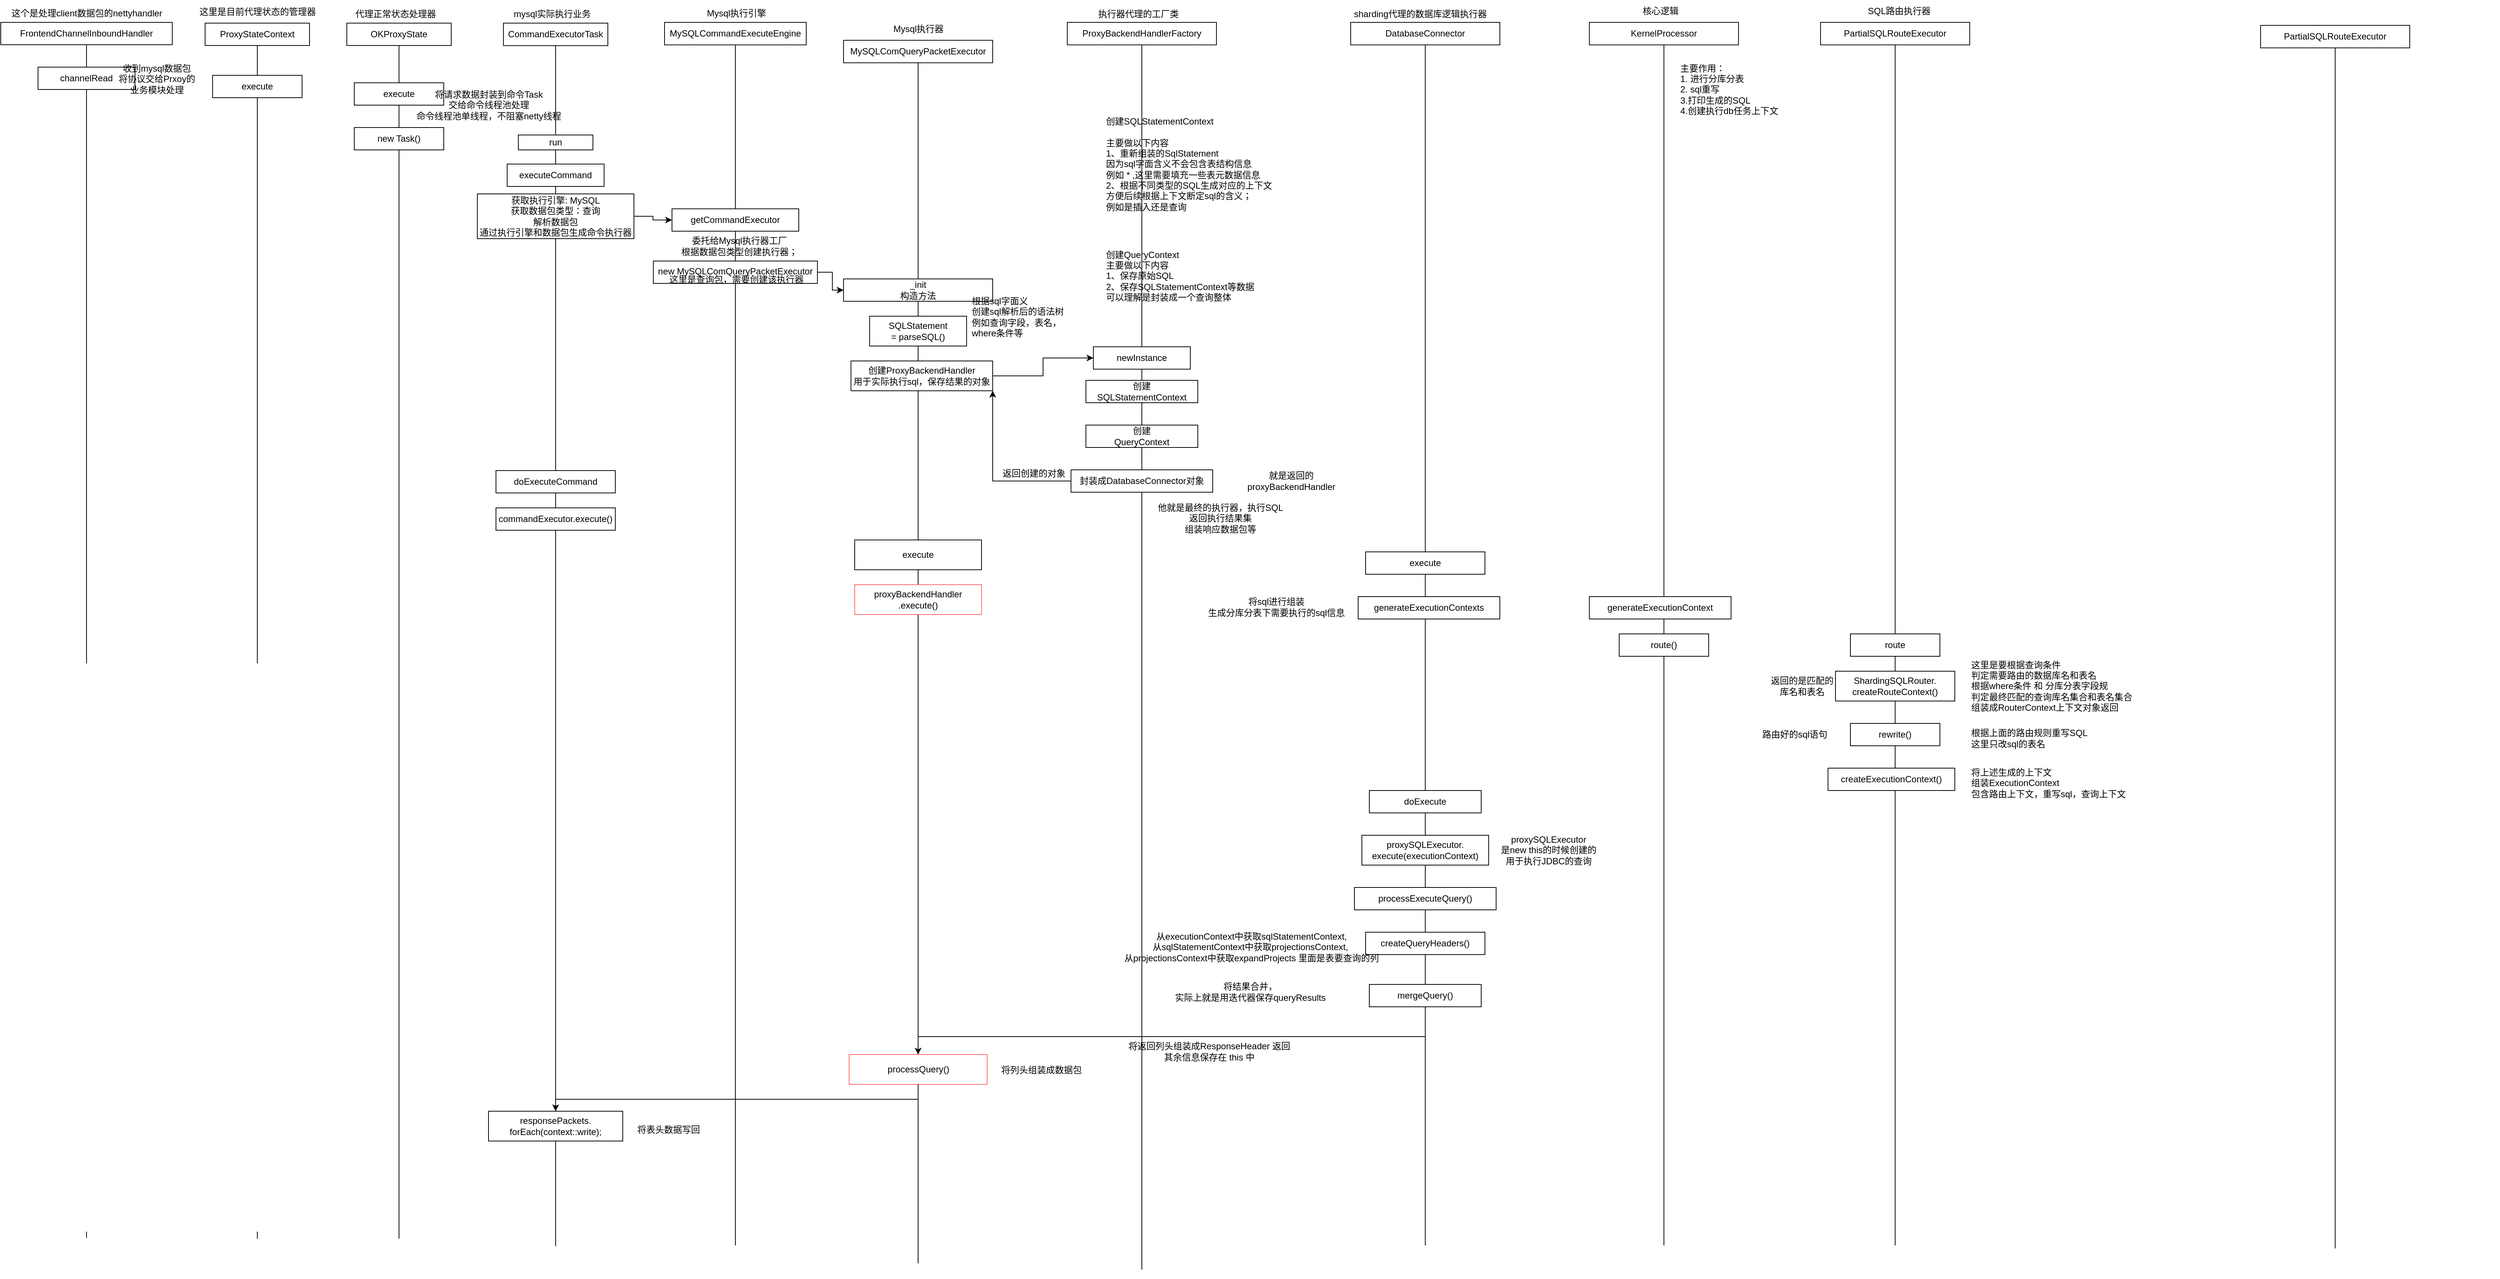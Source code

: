 <mxfile version="21.6.8" type="github">
  <diagram name="第 1 页" id="eEeRUdgtlv-osGGo4KyX">
    <mxGraphModel dx="1059" dy="643" grid="1" gridSize="10" guides="1" tooltips="1" connect="1" arrows="1" fold="1" page="1" pageScale="1" pageWidth="4681" pageHeight="3300" math="0" shadow="0">
      <root>
        <mxCell id="0" />
        <mxCell id="1" parent="0" />
        <mxCell id="jJ9oYjbHO_kGSj09Swgw-1" value="FrontendChannelInboundHandler" style="whiteSpace=wrap;html=1;" parent="1" vertex="1">
          <mxGeometry x="40" y="30" width="230" height="30" as="geometry" />
        </mxCell>
        <mxCell id="jJ9oYjbHO_kGSj09Swgw-2" value="" style="endArrow=none;html=1;rounded=0;entryX=0.5;entryY=1;entryDx=0;entryDy=0;" parent="1" target="jJ9oYjbHO_kGSj09Swgw-1" edge="1">
          <mxGeometry width="50" height="50" relative="1" as="geometry">
            <mxPoint x="155" y="1660" as="sourcePoint" />
            <mxPoint x="170" y="290" as="targetPoint" />
          </mxGeometry>
        </mxCell>
        <mxCell id="jJ9oYjbHO_kGSj09Swgw-3" value="channelRead" style="whiteSpace=wrap;html=1;" parent="1" vertex="1">
          <mxGeometry x="90" y="90" width="130" height="30" as="geometry" />
        </mxCell>
        <mxCell id="jJ9oYjbHO_kGSj09Swgw-6" value="这个是处理client数据包的nettyhandler" style="text;html=1;align=center;verticalAlign=middle;resizable=0;points=[];autosize=1;strokeColor=none;fillColor=none;" parent="1" vertex="1">
          <mxGeometry x="40" y="3" width="230" height="30" as="geometry" />
        </mxCell>
        <mxCell id="jJ9oYjbHO_kGSj09Swgw-9" value="" style="group" parent="1" vertex="1" connectable="0">
          <mxGeometry x="314" y="31" width="140" height="1630" as="geometry" />
        </mxCell>
        <mxCell id="jJ9oYjbHO_kGSj09Swgw-4" value="ProxyStateContext" style="whiteSpace=wrap;html=1;" parent="jJ9oYjbHO_kGSj09Swgw-9" vertex="1">
          <mxGeometry width="140" height="30" as="geometry" />
        </mxCell>
        <mxCell id="jJ9oYjbHO_kGSj09Swgw-5" value="" style="endArrow=none;html=1;rounded=0;entryX=0.5;entryY=1;entryDx=0;entryDy=0;" parent="jJ9oYjbHO_kGSj09Swgw-9" target="jJ9oYjbHO_kGSj09Swgw-4" edge="1">
          <mxGeometry width="50" height="50" relative="1" as="geometry">
            <mxPoint x="70" y="1630" as="sourcePoint" />
            <mxPoint x="130" y="260" as="targetPoint" />
          </mxGeometry>
        </mxCell>
        <mxCell id="jJ9oYjbHO_kGSj09Swgw-19" value="execute" style="whiteSpace=wrap;html=1;" parent="jJ9oYjbHO_kGSj09Swgw-9" vertex="1">
          <mxGeometry x="10" y="70" width="120" height="30" as="geometry" />
        </mxCell>
        <mxCell id="jJ9oYjbHO_kGSj09Swgw-10" value="" style="group" parent="1" vertex="1" connectable="0">
          <mxGeometry x="504" y="31" width="140" height="1630" as="geometry" />
        </mxCell>
        <mxCell id="jJ9oYjbHO_kGSj09Swgw-11" value="OKProxyState" style="whiteSpace=wrap;html=1;" parent="jJ9oYjbHO_kGSj09Swgw-10" vertex="1">
          <mxGeometry width="140" height="30" as="geometry" />
        </mxCell>
        <mxCell id="jJ9oYjbHO_kGSj09Swgw-12" value="" style="endArrow=none;html=1;rounded=0;entryX=0.5;entryY=1;entryDx=0;entryDy=0;" parent="jJ9oYjbHO_kGSj09Swgw-10" target="jJ9oYjbHO_kGSj09Swgw-11" edge="1">
          <mxGeometry width="50" height="50" relative="1" as="geometry">
            <mxPoint x="70" y="1630" as="sourcePoint" />
            <mxPoint x="130" y="260" as="targetPoint" />
          </mxGeometry>
        </mxCell>
        <mxCell id="jJ9oYjbHO_kGSj09Swgw-20" value="execute" style="whiteSpace=wrap;html=1;" parent="jJ9oYjbHO_kGSj09Swgw-10" vertex="1">
          <mxGeometry x="10" y="80" width="120" height="30" as="geometry" />
        </mxCell>
        <mxCell id="jJ9oYjbHO_kGSj09Swgw-28" value="new Task()" style="whiteSpace=wrap;html=1;" parent="jJ9oYjbHO_kGSj09Swgw-10" vertex="1">
          <mxGeometry x="10" y="140" width="120" height="30" as="geometry" />
        </mxCell>
        <mxCell id="jJ9oYjbHO_kGSj09Swgw-13" value="这里是目前代理状态的管理器" style="text;html=1;align=center;verticalAlign=middle;resizable=0;points=[];autosize=1;strokeColor=none;fillColor=none;" parent="1" vertex="1">
          <mxGeometry x="294" y="1" width="180" height="30" as="geometry" />
        </mxCell>
        <mxCell id="jJ9oYjbHO_kGSj09Swgw-14" value="" style="group;align=center;" parent="1" vertex="1" connectable="0">
          <mxGeometry x="714" y="31" width="175" height="1640" as="geometry" />
        </mxCell>
        <mxCell id="jJ9oYjbHO_kGSj09Swgw-15" value="CommandExecutorTask" style="whiteSpace=wrap;html=1;" parent="jJ9oYjbHO_kGSj09Swgw-14" vertex="1">
          <mxGeometry width="140" height="30.184" as="geometry" />
        </mxCell>
        <mxCell id="jJ9oYjbHO_kGSj09Swgw-16" value="" style="endArrow=none;html=1;rounded=0;entryX=0.5;entryY=1;entryDx=0;entryDy=0;" parent="jJ9oYjbHO_kGSj09Swgw-14" target="jJ9oYjbHO_kGSj09Swgw-15" edge="1">
          <mxGeometry width="50" height="50" relative="1" as="geometry">
            <mxPoint x="70" y="1640" as="sourcePoint" />
            <mxPoint x="130" y="261.595" as="targetPoint" />
          </mxGeometry>
        </mxCell>
        <mxCell id="jJ9oYjbHO_kGSj09Swgw-29" value="run" style="whiteSpace=wrap;html=1;" parent="jJ9oYjbHO_kGSj09Swgw-14" vertex="1">
          <mxGeometry x="20" y="150" width="100" height="20" as="geometry" />
        </mxCell>
        <mxCell id="jJ9oYjbHO_kGSj09Swgw-32" value="executeCommand" style="whiteSpace=wrap;html=1;" parent="jJ9oYjbHO_kGSj09Swgw-14" vertex="1">
          <mxGeometry x="5" y="189" width="130" height="30" as="geometry" />
        </mxCell>
        <mxCell id="jJ9oYjbHO_kGSj09Swgw-33" value="获取执行引擎: MySQL&lt;br&gt;获取数据包类型：查询&lt;br&gt;解析数据包&lt;br&gt;通过执行引擎和数据包生成命令执行器" style="whiteSpace=wrap;html=1;align=center;" parent="jJ9oYjbHO_kGSj09Swgw-14" vertex="1">
          <mxGeometry x="-35" y="229" width="210" height="60" as="geometry" />
        </mxCell>
        <mxCell id="jJ9oYjbHO_kGSj09Swgw-76" value="doExecuteCommand" style="whiteSpace=wrap;html=1;" parent="jJ9oYjbHO_kGSj09Swgw-14" vertex="1">
          <mxGeometry x="-10" y="600" width="160" height="30" as="geometry" />
        </mxCell>
        <mxCell id="jJ9oYjbHO_kGSj09Swgw-82" value="commandExecutor.execute()" style="whiteSpace=wrap;html=1;" parent="jJ9oYjbHO_kGSj09Swgw-14" vertex="1">
          <mxGeometry x="-10" y="650" width="160" height="30" as="geometry" />
        </mxCell>
        <mxCell id="MQdfIhm337BqC4CpLuAk-26" value="responsePackets.&lt;br&gt;forEach(context::write);" style="whiteSpace=wrap;html=1;" vertex="1" parent="jJ9oYjbHO_kGSj09Swgw-14">
          <mxGeometry x="-20" y="1459" width="180" height="40" as="geometry" />
        </mxCell>
        <mxCell id="jJ9oYjbHO_kGSj09Swgw-18" value="代理正常状态处理器" style="text;html=1;align=center;verticalAlign=middle;resizable=0;points=[];autosize=1;strokeColor=none;fillColor=none;" parent="1" vertex="1">
          <mxGeometry x="504" y="4" width="130" height="30" as="geometry" />
        </mxCell>
        <mxCell id="jJ9oYjbHO_kGSj09Swgw-22" value="收到mysql数据包&lt;br&gt;将协议交给Prxoy的&lt;br&gt;业务模块处理" style="text;html=1;align=center;verticalAlign=middle;resizable=0;points=[];autosize=1;strokeColor=none;fillColor=none;" parent="1" vertex="1">
          <mxGeometry x="184" y="76" width="130" height="60" as="geometry" />
        </mxCell>
        <mxCell id="jJ9oYjbHO_kGSj09Swgw-30" value="将请求数据封装到命令Task&lt;br&gt;交给命令线程池处理&lt;br&gt;命令线程池单线程，不阻塞netty线程" style="text;html=1;align=center;verticalAlign=middle;resizable=0;points=[];autosize=1;strokeColor=none;fillColor=none;" parent="1" vertex="1">
          <mxGeometry x="584" y="111" width="220" height="60" as="geometry" />
        </mxCell>
        <mxCell id="jJ9oYjbHO_kGSj09Swgw-31" value="mysql实际执行业务" style="text;html=1;align=center;verticalAlign=middle;resizable=0;points=[];autosize=1;strokeColor=none;fillColor=none;" parent="1" vertex="1">
          <mxGeometry x="714" y="4" width="130" height="30" as="geometry" />
        </mxCell>
        <mxCell id="jJ9oYjbHO_kGSj09Swgw-34" value="" style="group" parent="1" vertex="1" connectable="0">
          <mxGeometry x="930" y="30" width="205" height="1640" as="geometry" />
        </mxCell>
        <mxCell id="jJ9oYjbHO_kGSj09Swgw-35" value="MySQLCommandExecuteEngine" style="whiteSpace=wrap;html=1;" parent="jJ9oYjbHO_kGSj09Swgw-34" vertex="1">
          <mxGeometry width="190" height="30.184" as="geometry" />
        </mxCell>
        <mxCell id="jJ9oYjbHO_kGSj09Swgw-36" value="" style="endArrow=none;html=1;rounded=0;entryX=0.5;entryY=1;entryDx=0;entryDy=0;" parent="jJ9oYjbHO_kGSj09Swgw-34" target="jJ9oYjbHO_kGSj09Swgw-35" edge="1">
          <mxGeometry width="50" height="50" relative="1" as="geometry">
            <mxPoint x="95" y="1640" as="sourcePoint" />
            <mxPoint x="176.429" y="261.595" as="targetPoint" />
          </mxGeometry>
        </mxCell>
        <mxCell id="jJ9oYjbHO_kGSj09Swgw-38" value="getCommandExecutor" style="whiteSpace=wrap;html=1;" parent="jJ9oYjbHO_kGSj09Swgw-34" vertex="1">
          <mxGeometry x="10" y="250" width="170" height="30" as="geometry" />
        </mxCell>
        <mxCell id="jJ9oYjbHO_kGSj09Swgw-40" value="new MySQLComQueryPacketExecutor" style="whiteSpace=wrap;html=1;verticalAlign=top;" parent="jJ9oYjbHO_kGSj09Swgw-34" vertex="1">
          <mxGeometry x="-15" y="320" width="220" height="30" as="geometry" />
        </mxCell>
        <mxCell id="jJ9oYjbHO_kGSj09Swgw-41" value="委托给Mysql执行器工厂&lt;br&gt;根据数据包类型创建执行器；" style="text;html=1;align=center;verticalAlign=middle;resizable=0;points=[];autosize=1;strokeColor=none;fillColor=none;" parent="jJ9oYjbHO_kGSj09Swgw-34" vertex="1">
          <mxGeometry x="10" y="280" width="180" height="40" as="geometry" />
        </mxCell>
        <mxCell id="jJ9oYjbHO_kGSj09Swgw-42" value="这里是查询包，需要创建该执行器" style="text;html=1;align=center;verticalAlign=top;resizable=0;points=[];autosize=1;strokeColor=none;fillColor=none;" parent="jJ9oYjbHO_kGSj09Swgw-34" vertex="1">
          <mxGeometry x="-4" y="331" width="200" height="30" as="geometry" />
        </mxCell>
        <mxCell id="jJ9oYjbHO_kGSj09Swgw-37" value="Mysql执行引擎" style="text;html=1;align=center;verticalAlign=middle;resizable=0;points=[];autosize=1;strokeColor=none;fillColor=none;" parent="1" vertex="1">
          <mxGeometry x="976" y="3" width="100" height="30" as="geometry" />
        </mxCell>
        <mxCell id="jJ9oYjbHO_kGSj09Swgw-43" value="Z" style="group" parent="1" vertex="1" connectable="0">
          <mxGeometry x="1170" y="54" width="200" height="1640" as="geometry" />
        </mxCell>
        <mxCell id="jJ9oYjbHO_kGSj09Swgw-44" value="MySQLComQueryPacketExecutor" style="whiteSpace=wrap;html=1;" parent="jJ9oYjbHO_kGSj09Swgw-43" vertex="1">
          <mxGeometry width="200" height="30.184" as="geometry" />
        </mxCell>
        <mxCell id="jJ9oYjbHO_kGSj09Swgw-45" value="" style="endArrow=none;html=1;rounded=0;entryX=0.5;entryY=1;entryDx=0;entryDy=0;" parent="jJ9oYjbHO_kGSj09Swgw-43" target="jJ9oYjbHO_kGSj09Swgw-44" edge="1">
          <mxGeometry width="50" height="50" relative="1" as="geometry">
            <mxPoint x="100" y="1640" as="sourcePoint" />
            <mxPoint x="185.714" y="261.595" as="targetPoint" />
          </mxGeometry>
        </mxCell>
        <mxCell id="jJ9oYjbHO_kGSj09Swgw-46" value="_init&lt;br&gt;构造方法" style="whiteSpace=wrap;html=1;" parent="jJ9oYjbHO_kGSj09Swgw-43" vertex="1">
          <mxGeometry y="320" width="200" height="30" as="geometry" />
        </mxCell>
        <mxCell id="jJ9oYjbHO_kGSj09Swgw-47" value="SQLStatement&lt;br&gt;= parseSQL()" style="whiteSpace=wrap;html=1;" parent="jJ9oYjbHO_kGSj09Swgw-43" vertex="1">
          <mxGeometry x="35" y="370" width="130" height="40" as="geometry" />
        </mxCell>
        <mxCell id="jJ9oYjbHO_kGSj09Swgw-58" value="Mysql执行器" style="text;html=1;align=center;verticalAlign=middle;resizable=0;points=[];autosize=1;strokeColor=none;fillColor=none;" parent="jJ9oYjbHO_kGSj09Swgw-43" vertex="1">
          <mxGeometry x="55" y="-30" width="90" height="30" as="geometry" />
        </mxCell>
        <mxCell id="jJ9oYjbHO_kGSj09Swgw-60" value="创建ProxyBackendHandler&lt;br&gt;用于实际执行sql，保存结果的对象" style="whiteSpace=wrap;html=1;" parent="jJ9oYjbHO_kGSj09Swgw-43" vertex="1">
          <mxGeometry x="10" y="430" width="190" height="40" as="geometry" />
        </mxCell>
        <mxCell id="jJ9oYjbHO_kGSj09Swgw-84" value="proxyBackendHandler&lt;br&gt;.execute()" style="whiteSpace=wrap;html=1;strokeColor=#FF6666;" parent="jJ9oYjbHO_kGSj09Swgw-43" vertex="1">
          <mxGeometry x="15" y="730" width="170" height="40" as="geometry" />
        </mxCell>
        <mxCell id="MQdfIhm337BqC4CpLuAk-20" value="processQuery()" style="whiteSpace=wrap;html=1;strokeColor=#FF6666;" vertex="1" parent="jJ9oYjbHO_kGSj09Swgw-43">
          <mxGeometry x="7.5" y="1360" width="185" height="40" as="geometry" />
        </mxCell>
        <mxCell id="MQdfIhm337BqC4CpLuAk-22" value="execute" style="whiteSpace=wrap;html=1;" vertex="1" parent="jJ9oYjbHO_kGSj09Swgw-43">
          <mxGeometry x="15" y="670" width="170" height="40" as="geometry" />
        </mxCell>
        <mxCell id="jJ9oYjbHO_kGSj09Swgw-59" value="根据sql字面义&lt;br&gt;创建sql解析后的语法树&lt;br&gt;例如查询字段，表名，&lt;br&gt;where条件等" style="text;html=1;align=left;verticalAlign=middle;resizable=0;points=[];autosize=1;strokeColor=none;fillColor=none;" parent="1" vertex="1">
          <mxGeometry x="1340" y="390" width="150" height="70" as="geometry" />
        </mxCell>
        <mxCell id="jJ9oYjbHO_kGSj09Swgw-61" value="" style="group" parent="1" vertex="1" connectable="0">
          <mxGeometry x="1850" y="30" width="390" height="1680" as="geometry" />
        </mxCell>
        <mxCell id="jJ9oYjbHO_kGSj09Swgw-62" value="DatabaseConnector" style="whiteSpace=wrap;html=1;" parent="jJ9oYjbHO_kGSj09Swgw-61" vertex="1">
          <mxGeometry width="200" height="30.184" as="geometry" />
        </mxCell>
        <mxCell id="jJ9oYjbHO_kGSj09Swgw-63" value="" style="endArrow=none;html=1;rounded=0;entryX=0.5;entryY=1;entryDx=0;entryDy=0;" parent="jJ9oYjbHO_kGSj09Swgw-61" target="jJ9oYjbHO_kGSj09Swgw-62" edge="1">
          <mxGeometry width="50" height="50" relative="1" as="geometry">
            <mxPoint x="100" y="1640" as="sourcePoint" />
            <mxPoint x="185.714" y="261.595" as="targetPoint" />
          </mxGeometry>
        </mxCell>
        <mxCell id="jJ9oYjbHO_kGSj09Swgw-88" value="execute" style="whiteSpace=wrap;html=1;" parent="jJ9oYjbHO_kGSj09Swgw-61" vertex="1">
          <mxGeometry x="20" y="710" width="160" height="30" as="geometry" />
        </mxCell>
        <mxCell id="jJ9oYjbHO_kGSj09Swgw-89" value="generateExecutionContexts" style="whiteSpace=wrap;html=1;" parent="jJ9oYjbHO_kGSj09Swgw-61" vertex="1">
          <mxGeometry x="10" y="770" width="190" height="30" as="geometry" />
        </mxCell>
        <mxCell id="MQdfIhm337BqC4CpLuAk-1" value="doExecute" style="whiteSpace=wrap;html=1;" vertex="1" parent="jJ9oYjbHO_kGSj09Swgw-61">
          <mxGeometry x="25" y="1030" width="150" height="30" as="geometry" />
        </mxCell>
        <mxCell id="MQdfIhm337BqC4CpLuAk-3" value="proxySQLExecutor.&lt;br&gt;execute(executionContext)" style="whiteSpace=wrap;html=1;" vertex="1" parent="jJ9oYjbHO_kGSj09Swgw-61">
          <mxGeometry x="15" y="1090" width="170" height="40" as="geometry" />
        </mxCell>
        <mxCell id="MQdfIhm337BqC4CpLuAk-4" value="proxySQLExecutor&lt;br&gt;是new this的时候创建的&lt;br&gt;用于执行JDBC的查询" style="text;html=1;align=center;verticalAlign=middle;resizable=0;points=[];autosize=1;strokeColor=none;fillColor=none;" vertex="1" parent="jJ9oYjbHO_kGSj09Swgw-61">
          <mxGeometry x="190" y="1080" width="150" height="60" as="geometry" />
        </mxCell>
        <mxCell id="MQdfIhm337BqC4CpLuAk-13" value="processExecuteQuery()" style="whiteSpace=wrap;html=1;" vertex="1" parent="jJ9oYjbHO_kGSj09Swgw-61">
          <mxGeometry x="5" y="1160" width="190" height="30" as="geometry" />
        </mxCell>
        <mxCell id="MQdfIhm337BqC4CpLuAk-14" value="createQueryHeaders()" style="whiteSpace=wrap;html=1;" vertex="1" parent="jJ9oYjbHO_kGSj09Swgw-61">
          <mxGeometry x="20" y="1220" width="160" height="30" as="geometry" />
        </mxCell>
        <mxCell id="MQdfIhm337BqC4CpLuAk-17" value="mergeQuery()" style="whiteSpace=wrap;html=1;" vertex="1" parent="jJ9oYjbHO_kGSj09Swgw-61">
          <mxGeometry x="25" y="1290" width="150" height="30" as="geometry" />
        </mxCell>
        <mxCell id="jJ9oYjbHO_kGSj09Swgw-26" value="ProxyBackendHandlerFactory" style="whiteSpace=wrap;html=1;" parent="1" vertex="1">
          <mxGeometry x="1470" y="30" width="200" height="30.184" as="geometry" />
        </mxCell>
        <mxCell id="jJ9oYjbHO_kGSj09Swgw-65" value="" style="endArrow=none;html=1;rounded=0;entryX=0.5;entryY=1;entryDx=0;entryDy=0;" parent="1" target="jJ9oYjbHO_kGSj09Swgw-26" edge="1">
          <mxGeometry width="50" height="50" relative="1" as="geometry">
            <mxPoint x="1570" y="1702.353" as="sourcePoint" />
            <mxPoint x="1620" y="200" as="targetPoint" />
          </mxGeometry>
        </mxCell>
        <mxCell id="jJ9oYjbHO_kGSj09Swgw-66" value="执行器代理的工厂类" style="text;html=1;align=center;verticalAlign=middle;resizable=0;points=[];autosize=1;strokeColor=none;fillColor=none;" parent="1" vertex="1">
          <mxGeometry x="1500" y="4" width="130" height="30" as="geometry" />
        </mxCell>
        <mxCell id="jJ9oYjbHO_kGSj09Swgw-67" value="newInstance" style="whiteSpace=wrap;html=1;" parent="1" vertex="1">
          <mxGeometry x="1505" y="465" width="130" height="30" as="geometry" />
        </mxCell>
        <mxCell id="jJ9oYjbHO_kGSj09Swgw-68" value="创建&lt;br&gt;SQLStatementContext" style="whiteSpace=wrap;html=1;" parent="1" vertex="1">
          <mxGeometry x="1495" y="510" width="150" height="30" as="geometry" />
        </mxCell>
        <mxCell id="jJ9oYjbHO_kGSj09Swgw-70" value="创建&lt;span style=&quot;text-align: center;&quot;&gt;SQLStatementContext&lt;br&gt;&lt;/span&gt;&lt;br&gt;主要做以下内容&lt;br&gt;1、重新组装的SqlStatement&lt;br&gt;因为sql字面含义不会包含表结构信息&lt;br&gt;例如 * ,这里需要填充一些表元数据信息&lt;br&gt;2、根据不同类型的SQL生成对应的上下文&lt;br&gt;方便后续根据上下文断定sql的含义；&lt;br&gt;例如是插入还是查询" style="text;html=1;align=left;verticalAlign=middle;resizable=0;points=[];autosize=1;strokeColor=none;fillColor=none;" parent="1" vertex="1">
          <mxGeometry x="1520" y="150" width="250" height="140" as="geometry" />
        </mxCell>
        <mxCell id="jJ9oYjbHO_kGSj09Swgw-71" value="创建&lt;br&gt;QueryContext" style="whiteSpace=wrap;html=1;" parent="1" vertex="1">
          <mxGeometry x="1495" y="570" width="150" height="30" as="geometry" />
        </mxCell>
        <mxCell id="jJ9oYjbHO_kGSj09Swgw-72" value="创建QueryContext&lt;br&gt;主要做以下内容&lt;br&gt;1、保存原始SQL&lt;br&gt;2、保存SQLStatementContext等数据&lt;br&gt;可以理解是封装成一个查询整体" style="text;html=1;align=left;verticalAlign=middle;resizable=0;points=[];autosize=1;strokeColor=none;fillColor=none;" parent="1" vertex="1">
          <mxGeometry x="1520" y="330" width="220" height="80" as="geometry" />
        </mxCell>
        <mxCell id="jJ9oYjbHO_kGSj09Swgw-80" style="edgeStyle=orthogonalEdgeStyle;rounded=0;orthogonalLoop=1;jettySize=auto;html=1;exitX=0;exitY=0.5;exitDx=0;exitDy=0;entryX=1;entryY=1;entryDx=0;entryDy=0;" parent="1" source="jJ9oYjbHO_kGSj09Swgw-73" target="jJ9oYjbHO_kGSj09Swgw-60" edge="1">
          <mxGeometry relative="1" as="geometry" />
        </mxCell>
        <mxCell id="jJ9oYjbHO_kGSj09Swgw-73" value="封装成DatabaseConnector对象" style="whiteSpace=wrap;html=1;" parent="1" vertex="1">
          <mxGeometry x="1475" y="630" width="190" height="30" as="geometry" />
        </mxCell>
        <mxCell id="jJ9oYjbHO_kGSj09Swgw-74" value="就是返回的&lt;br&gt;proxyBackendHandler" style="text;html=1;align=center;verticalAlign=middle;resizable=0;points=[];autosize=1;strokeColor=none;fillColor=none;" parent="1" vertex="1">
          <mxGeometry x="1700" y="625" width="140" height="40" as="geometry" />
        </mxCell>
        <mxCell id="jJ9oYjbHO_kGSj09Swgw-75" value="他就是最终的执行器，执行SQL&lt;br&gt;返回执行结果集&lt;br&gt;组装响应数据包等" style="text;html=1;align=center;verticalAlign=middle;resizable=0;points=[];autosize=1;strokeColor=none;fillColor=none;" parent="1" vertex="1">
          <mxGeometry x="1580" y="665" width="190" height="60" as="geometry" />
        </mxCell>
        <mxCell id="jJ9oYjbHO_kGSj09Swgw-77" style="edgeStyle=orthogonalEdgeStyle;rounded=0;orthogonalLoop=1;jettySize=auto;html=1;exitX=1;exitY=0.5;exitDx=0;exitDy=0;" parent="1" source="jJ9oYjbHO_kGSj09Swgw-33" target="jJ9oYjbHO_kGSj09Swgw-38" edge="1">
          <mxGeometry relative="1" as="geometry" />
        </mxCell>
        <mxCell id="jJ9oYjbHO_kGSj09Swgw-78" style="edgeStyle=orthogonalEdgeStyle;rounded=0;orthogonalLoop=1;jettySize=auto;html=1;exitX=1;exitY=0.5;exitDx=0;exitDy=0;" parent="1" source="jJ9oYjbHO_kGSj09Swgw-40" target="jJ9oYjbHO_kGSj09Swgw-46" edge="1">
          <mxGeometry relative="1" as="geometry" />
        </mxCell>
        <mxCell id="jJ9oYjbHO_kGSj09Swgw-79" style="edgeStyle=orthogonalEdgeStyle;rounded=0;orthogonalLoop=1;jettySize=auto;html=1;exitX=1;exitY=0.5;exitDx=0;exitDy=0;entryX=0;entryY=0.5;entryDx=0;entryDy=0;" parent="1" source="jJ9oYjbHO_kGSj09Swgw-60" target="jJ9oYjbHO_kGSj09Swgw-67" edge="1">
          <mxGeometry relative="1" as="geometry" />
        </mxCell>
        <mxCell id="jJ9oYjbHO_kGSj09Swgw-81" value="返回创建的对象" style="text;html=1;align=center;verticalAlign=middle;resizable=0;points=[];autosize=1;strokeColor=none;fillColor=none;" parent="1" vertex="1">
          <mxGeometry x="1370" y="620" width="110" height="30" as="geometry" />
        </mxCell>
        <mxCell id="jJ9oYjbHO_kGSj09Swgw-85" value="" style="group" parent="1" vertex="1" connectable="0">
          <mxGeometry x="2170" y="30" width="470" height="1680" as="geometry" />
        </mxCell>
        <mxCell id="jJ9oYjbHO_kGSj09Swgw-86" value="KernelProcessor" style="whiteSpace=wrap;html=1;" parent="jJ9oYjbHO_kGSj09Swgw-85" vertex="1">
          <mxGeometry width="200" height="30.184" as="geometry" />
        </mxCell>
        <mxCell id="jJ9oYjbHO_kGSj09Swgw-87" value="" style="endArrow=none;html=1;rounded=0;entryX=0.5;entryY=1;entryDx=0;entryDy=0;" parent="jJ9oYjbHO_kGSj09Swgw-85" target="jJ9oYjbHO_kGSj09Swgw-86" edge="1">
          <mxGeometry width="50" height="50" relative="1" as="geometry">
            <mxPoint x="100" y="1640" as="sourcePoint" />
            <mxPoint x="185.714" y="261.595" as="targetPoint" />
          </mxGeometry>
        </mxCell>
        <mxCell id="jJ9oYjbHO_kGSj09Swgw-96" value="主要作用：&lt;br&gt;1. 进行分库分表&lt;br&gt;2. sql重写&lt;br&gt;3.打印生成的SQL&lt;br&gt;4.创建执行db任务上下文" style="text;html=1;align=left;verticalAlign=middle;resizable=0;points=[];autosize=1;strokeColor=none;fillColor=none;" parent="jJ9oYjbHO_kGSj09Swgw-85" vertex="1">
          <mxGeometry x="120" y="50" width="160" height="80" as="geometry" />
        </mxCell>
        <mxCell id="jJ9oYjbHO_kGSj09Swgw-97" value="route()" style="whiteSpace=wrap;html=1;" parent="jJ9oYjbHO_kGSj09Swgw-85" vertex="1">
          <mxGeometry x="40" y="820" width="120" height="30" as="geometry" />
        </mxCell>
        <mxCell id="jJ9oYjbHO_kGSj09Swgw-98" value="generateExecutionContext" style="whiteSpace=wrap;html=1;" parent="jJ9oYjbHO_kGSj09Swgw-85" vertex="1">
          <mxGeometry y="770" width="190" height="30" as="geometry" />
        </mxCell>
        <mxCell id="jJ9oYjbHO_kGSj09Swgw-114" value="返回的是匹配的&lt;br&gt;库名和表名" style="text;html=1;align=center;verticalAlign=middle;resizable=0;points=[];autosize=1;strokeColor=none;fillColor=none;" parent="jJ9oYjbHO_kGSj09Swgw-85" vertex="1">
          <mxGeometry x="230" y="870" width="110" height="40" as="geometry" />
        </mxCell>
        <mxCell id="jJ9oYjbHO_kGSj09Swgw-115" value="路由好的sql语句" style="text;html=1;align=center;verticalAlign=middle;resizable=0;points=[];autosize=1;strokeColor=none;fillColor=none;" parent="jJ9oYjbHO_kGSj09Swgw-85" vertex="1">
          <mxGeometry x="220" y="940" width="110" height="30" as="geometry" />
        </mxCell>
        <mxCell id="jJ9oYjbHO_kGSj09Swgw-90" value="将sql进行组装&lt;br&gt;生成分库分表下需要执行的sql信息" style="text;html=1;align=center;verticalAlign=middle;resizable=0;points=[];autosize=1;strokeColor=none;fillColor=none;" parent="1" vertex="1">
          <mxGeometry x="1645" y="794" width="210" height="40" as="geometry" />
        </mxCell>
        <mxCell id="jJ9oYjbHO_kGSj09Swgw-91" value="" style="group" parent="1" vertex="1" connectable="0">
          <mxGeometry x="2480" y="30" width="440" height="1680" as="geometry" />
        </mxCell>
        <mxCell id="jJ9oYjbHO_kGSj09Swgw-92" value="PartialSQLRouteExecutor" style="whiteSpace=wrap;html=1;" parent="jJ9oYjbHO_kGSj09Swgw-91" vertex="1">
          <mxGeometry width="200" height="30.184" as="geometry" />
        </mxCell>
        <mxCell id="jJ9oYjbHO_kGSj09Swgw-93" value="" style="endArrow=none;html=1;rounded=0;entryX=0.5;entryY=1;entryDx=0;entryDy=0;" parent="jJ9oYjbHO_kGSj09Swgw-91" target="jJ9oYjbHO_kGSj09Swgw-92" edge="1">
          <mxGeometry width="50" height="50" relative="1" as="geometry">
            <mxPoint x="100" y="1640" as="sourcePoint" />
            <mxPoint x="185.714" y="261.595" as="targetPoint" />
          </mxGeometry>
        </mxCell>
        <mxCell id="jJ9oYjbHO_kGSj09Swgw-105" value="route" style="whiteSpace=wrap;html=1;" parent="jJ9oYjbHO_kGSj09Swgw-91" vertex="1">
          <mxGeometry x="40" y="820" width="120" height="30" as="geometry" />
        </mxCell>
        <mxCell id="jJ9oYjbHO_kGSj09Swgw-106" value="ShardingSQLRouter.&lt;br&gt;createRouteContext()" style="whiteSpace=wrap;html=1;" parent="jJ9oYjbHO_kGSj09Swgw-91" vertex="1">
          <mxGeometry x="20" y="870" width="160" height="40" as="geometry" />
        </mxCell>
        <mxCell id="jJ9oYjbHO_kGSj09Swgw-108" value="这里是要根据查询条件&lt;br&gt;判定需要路由的数据库名和表名&lt;br&gt;根据where条件 和 分库分表字段规&lt;br&gt;判定最终匹配的查询库名集合和表名集合&lt;br&gt;组装成RouterContext上下文对象返回" style="text;html=1;align=left;verticalAlign=middle;resizable=0;points=[];autosize=1;strokeColor=none;fillColor=none;" parent="jJ9oYjbHO_kGSj09Swgw-91" vertex="1">
          <mxGeometry x="200" y="850" width="240" height="80" as="geometry" />
        </mxCell>
        <mxCell id="jJ9oYjbHO_kGSj09Swgw-110" value="rewrite()" style="whiteSpace=wrap;html=1;" parent="jJ9oYjbHO_kGSj09Swgw-91" vertex="1">
          <mxGeometry x="40" y="940" width="120" height="30" as="geometry" />
        </mxCell>
        <mxCell id="jJ9oYjbHO_kGSj09Swgw-111" value="根据上面的路由规则重写SQL&lt;br&gt;这里只改sql的表名" style="text;html=1;align=left;verticalAlign=middle;resizable=0;points=[];autosize=1;strokeColor=none;fillColor=none;" parent="jJ9oYjbHO_kGSj09Swgw-91" vertex="1">
          <mxGeometry x="200" y="940" width="180" height="40" as="geometry" />
        </mxCell>
        <mxCell id="jJ9oYjbHO_kGSj09Swgw-112" value="createExecutionContext()" style="whiteSpace=wrap;html=1;" parent="jJ9oYjbHO_kGSj09Swgw-91" vertex="1">
          <mxGeometry x="10" y="1000" width="170" height="30" as="geometry" />
        </mxCell>
        <mxCell id="jJ9oYjbHO_kGSj09Swgw-113" value="将上述生成的上下文&lt;br&gt;组装ExecutionContext&lt;br&gt;包含路由上下文，重写sql，查询上下文" style="text;html=1;align=left;verticalAlign=middle;resizable=0;points=[];autosize=1;strokeColor=none;fillColor=none;" parent="jJ9oYjbHO_kGSj09Swgw-91" vertex="1">
          <mxGeometry x="200" y="990" width="230" height="60" as="geometry" />
        </mxCell>
        <mxCell id="jJ9oYjbHO_kGSj09Swgw-94" value="sharding代理的数据库逻辑执行器" style="text;html=1;align=center;verticalAlign=middle;resizable=0;points=[];autosize=1;strokeColor=none;fillColor=none;" parent="1" vertex="1">
          <mxGeometry x="1843" y="4" width="200" height="30" as="geometry" />
        </mxCell>
        <mxCell id="jJ9oYjbHO_kGSj09Swgw-95" value="核心逻辑" style="text;html=1;align=center;verticalAlign=middle;resizable=0;points=[];autosize=1;strokeColor=none;fillColor=none;" parent="1" vertex="1">
          <mxGeometry x="2230" width="70" height="30" as="geometry" />
        </mxCell>
        <mxCell id="jJ9oYjbHO_kGSj09Swgw-99" value="" style="group" parent="1" vertex="1" connectable="0">
          <mxGeometry x="3070" y="34" width="320" height="1680" as="geometry" />
        </mxCell>
        <mxCell id="jJ9oYjbHO_kGSj09Swgw-100" value="PartialSQLRouteExecutor" style="whiteSpace=wrap;html=1;" parent="jJ9oYjbHO_kGSj09Swgw-99" vertex="1">
          <mxGeometry width="200" height="30.184" as="geometry" />
        </mxCell>
        <mxCell id="jJ9oYjbHO_kGSj09Swgw-101" value="" style="endArrow=none;html=1;rounded=0;entryX=0.5;entryY=1;entryDx=0;entryDy=0;" parent="jJ9oYjbHO_kGSj09Swgw-99" target="jJ9oYjbHO_kGSj09Swgw-100" edge="1">
          <mxGeometry width="50" height="50" relative="1" as="geometry">
            <mxPoint x="100" y="1640" as="sourcePoint" />
            <mxPoint x="185.714" y="261.595" as="targetPoint" />
          </mxGeometry>
        </mxCell>
        <mxCell id="jJ9oYjbHO_kGSj09Swgw-103" value="SQL路由执行器" style="text;html=1;align=center;verticalAlign=middle;resizable=0;points=[];autosize=1;strokeColor=none;fillColor=none;" parent="1" vertex="1">
          <mxGeometry x="2530" width="110" height="30" as="geometry" />
        </mxCell>
        <mxCell id="MQdfIhm337BqC4CpLuAk-15" value="&amp;nbsp;从executionContext中获取sqlStatementContext, &lt;br&gt;从sqlStatementContext中获取projectionsContext,&lt;br&gt;&amp;nbsp;从projectionsContext中获取expandProjects 里面是表要查询的列" style="text;html=1;align=center;verticalAlign=middle;resizable=0;points=[];autosize=1;strokeColor=none;fillColor=none;" vertex="1" parent="1">
          <mxGeometry x="1530" y="1240" width="370" height="60" as="geometry" />
        </mxCell>
        <mxCell id="MQdfIhm337BqC4CpLuAk-18" value="将结果合并，&lt;br&gt;实际上就是用迭代器保存queryResults" style="text;html=1;align=center;verticalAlign=middle;resizable=0;points=[];autosize=1;strokeColor=none;fillColor=none;" vertex="1" parent="1">
          <mxGeometry x="1600" y="1310" width="230" height="40" as="geometry" />
        </mxCell>
        <mxCell id="MQdfIhm337BqC4CpLuAk-23" style="edgeStyle=orthogonalEdgeStyle;rounded=0;orthogonalLoop=1;jettySize=auto;html=1;exitX=0.5;exitY=1;exitDx=0;exitDy=0;entryX=0.5;entryY=0;entryDx=0;entryDy=0;" edge="1" parent="1" source="MQdfIhm337BqC4CpLuAk-17" target="MQdfIhm337BqC4CpLuAk-20">
          <mxGeometry relative="1" as="geometry">
            <Array as="points">
              <mxPoint x="1950" y="1390" />
              <mxPoint x="1270" y="1390" />
            </Array>
          </mxGeometry>
        </mxCell>
        <mxCell id="MQdfIhm337BqC4CpLuAk-24" value="将返回列头组装成ResponseHeader 返回&lt;br&gt;其余信息保存在 this 中" style="text;html=1;align=center;verticalAlign=middle;resizable=0;points=[];autosize=1;strokeColor=none;fillColor=none;" vertex="1" parent="1">
          <mxGeometry x="1540" y="1390" width="240" height="40" as="geometry" />
        </mxCell>
        <mxCell id="MQdfIhm337BqC4CpLuAk-25" value="将列头组装成数据包" style="text;html=1;align=center;verticalAlign=middle;resizable=0;points=[];autosize=1;strokeColor=none;fillColor=none;" vertex="1" parent="1">
          <mxGeometry x="1370" y="1420" width="130" height="30" as="geometry" />
        </mxCell>
        <mxCell id="MQdfIhm337BqC4CpLuAk-27" value="将表头数据写回" style="text;html=1;align=center;verticalAlign=middle;resizable=0;points=[];autosize=1;strokeColor=none;fillColor=none;" vertex="1" parent="1">
          <mxGeometry x="880" y="1500" width="110" height="30" as="geometry" />
        </mxCell>
        <mxCell id="MQdfIhm337BqC4CpLuAk-28" style="edgeStyle=orthogonalEdgeStyle;rounded=0;orthogonalLoop=1;jettySize=auto;html=1;exitX=0.5;exitY=1;exitDx=0;exitDy=0;entryX=0.5;entryY=0;entryDx=0;entryDy=0;" edge="1" parent="1" source="MQdfIhm337BqC4CpLuAk-20" target="MQdfIhm337BqC4CpLuAk-26">
          <mxGeometry relative="1" as="geometry">
            <Array as="points">
              <mxPoint x="1270" y="1474" />
              <mxPoint x="784" y="1474" />
            </Array>
          </mxGeometry>
        </mxCell>
      </root>
    </mxGraphModel>
  </diagram>
</mxfile>
